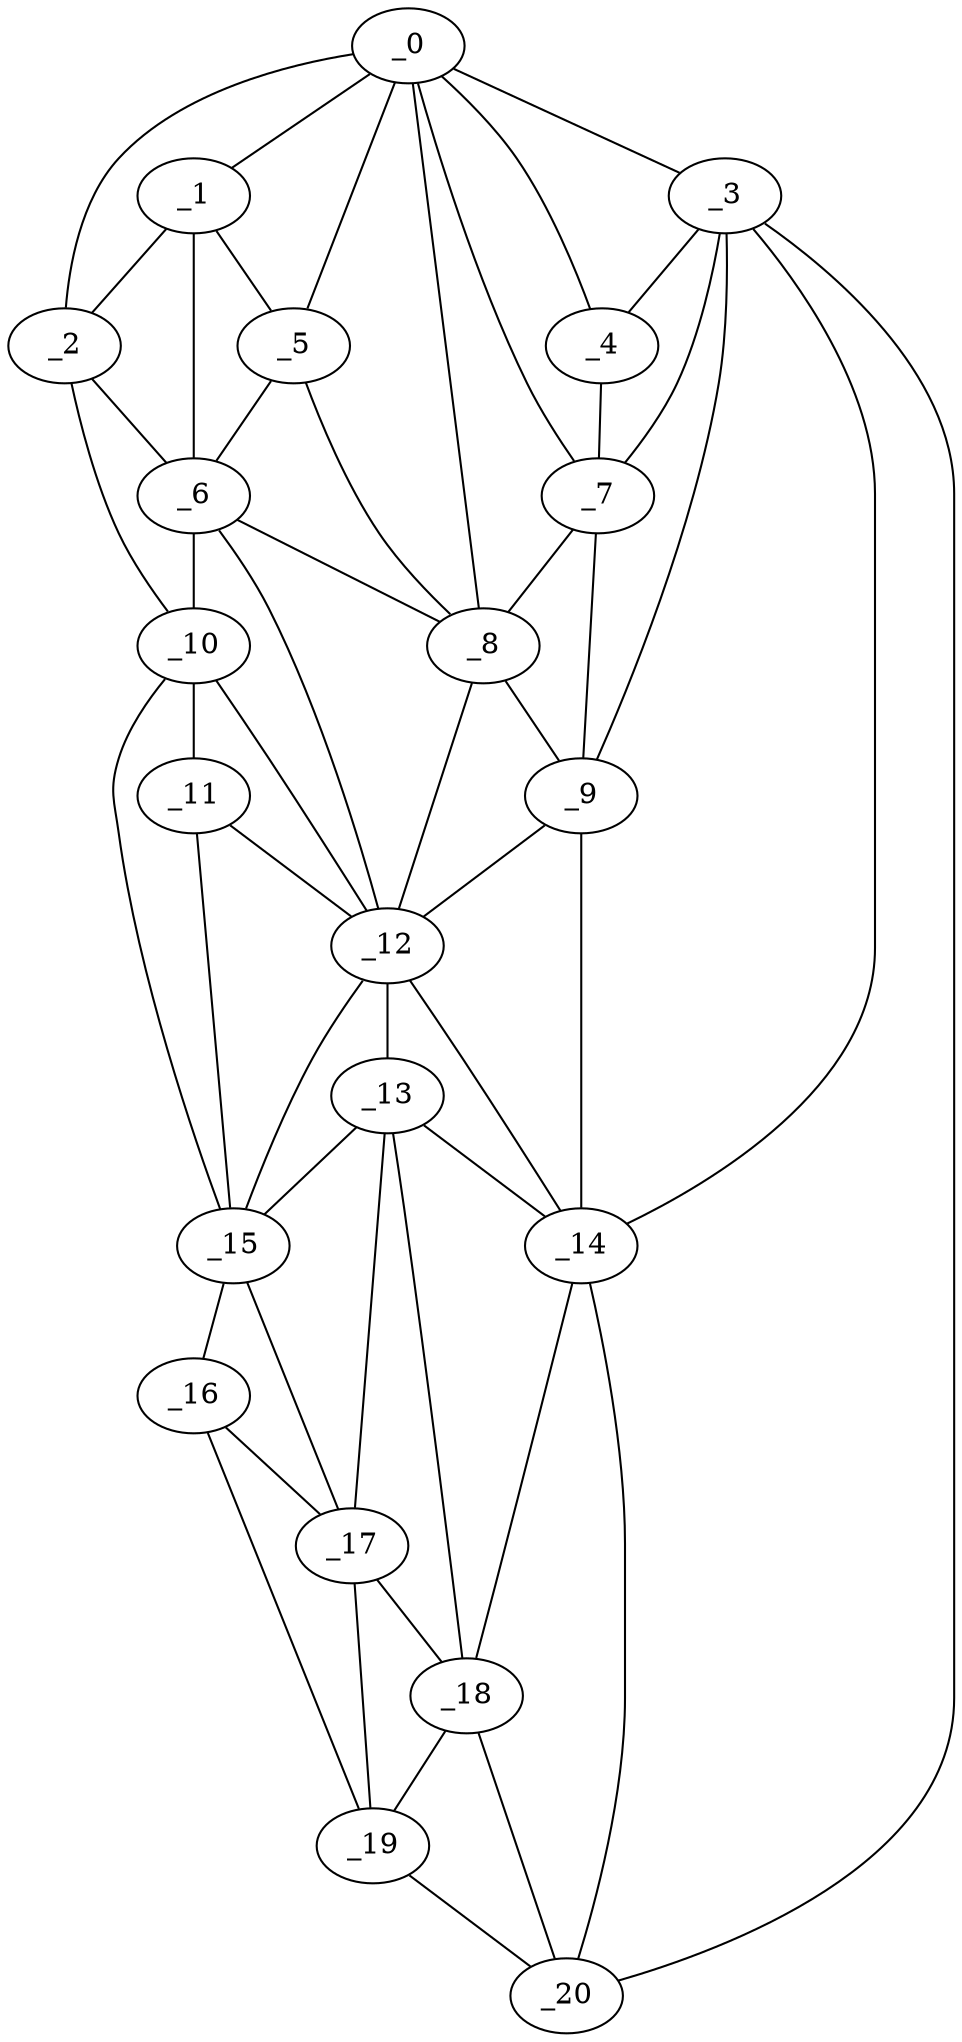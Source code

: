 graph "obj68__335.gxl" {
	_0	 [x=4,
		y=72];
	_1	 [x=13,
		y=52];
	_0 -- _1	 [valence=2];
	_2	 [x=16,
		y=37];
	_0 -- _2	 [valence=1];
	_3	 [x=17,
		y=92];
	_0 -- _3	 [valence=1];
	_4	 [x=18,
		y=86];
	_0 -- _4	 [valence=2];
	_5	 [x=22,
		y=59];
	_0 -- _5	 [valence=2];
	_7	 [x=25,
		y=80];
	_0 -- _7	 [valence=1];
	_8	 [x=27,
		y=67];
	_0 -- _8	 [valence=1];
	_1 -- _2	 [valence=1];
	_1 -- _5	 [valence=1];
	_6	 [x=25,
		y=44];
	_1 -- _6	 [valence=2];
	_2 -- _6	 [valence=1];
	_10	 [x=50,
		y=36];
	_2 -- _10	 [valence=1];
	_3 -- _4	 [valence=1];
	_3 -- _7	 [valence=2];
	_9	 [x=43,
		y=76];
	_3 -- _9	 [valence=2];
	_14	 [x=86,
		y=66];
	_3 -- _14	 [valence=1];
	_20	 [x=126,
		y=71];
	_3 -- _20	 [valence=1];
	_4 -- _7	 [valence=2];
	_5 -- _6	 [valence=2];
	_5 -- _8	 [valence=1];
	_6 -- _8	 [valence=2];
	_6 -- _10	 [valence=2];
	_12	 [x=58,
		y=47];
	_6 -- _12	 [valence=1];
	_7 -- _8	 [valence=2];
	_7 -- _9	 [valence=2];
	_8 -- _9	 [valence=2];
	_8 -- _12	 [valence=2];
	_9 -- _12	 [valence=2];
	_9 -- _14	 [valence=1];
	_11	 [x=54,
		y=38];
	_10 -- _11	 [valence=1];
	_10 -- _12	 [valence=2];
	_15	 [x=109,
		y=37];
	_10 -- _15	 [valence=1];
	_11 -- _12	 [valence=2];
	_11 -- _15	 [valence=2];
	_13	 [x=86,
		y=61];
	_12 -- _13	 [valence=1];
	_12 -- _14	 [valence=2];
	_12 -- _15	 [valence=2];
	_13 -- _14	 [valence=2];
	_13 -- _15	 [valence=2];
	_17	 [x=117,
		y=51];
	_13 -- _17	 [valence=2];
	_18	 [x=119,
		y=60];
	_13 -- _18	 [valence=2];
	_14 -- _18	 [valence=2];
	_14 -- _20	 [valence=2];
	_16	 [x=117,
		y=43];
	_15 -- _16	 [valence=1];
	_15 -- _17	 [valence=2];
	_16 -- _17	 [valence=2];
	_19	 [x=126,
		y=63];
	_16 -- _19	 [valence=1];
	_17 -- _18	 [valence=1];
	_17 -- _19	 [valence=2];
	_18 -- _19	 [valence=2];
	_18 -- _20	 [valence=2];
	_19 -- _20	 [valence=1];
}
